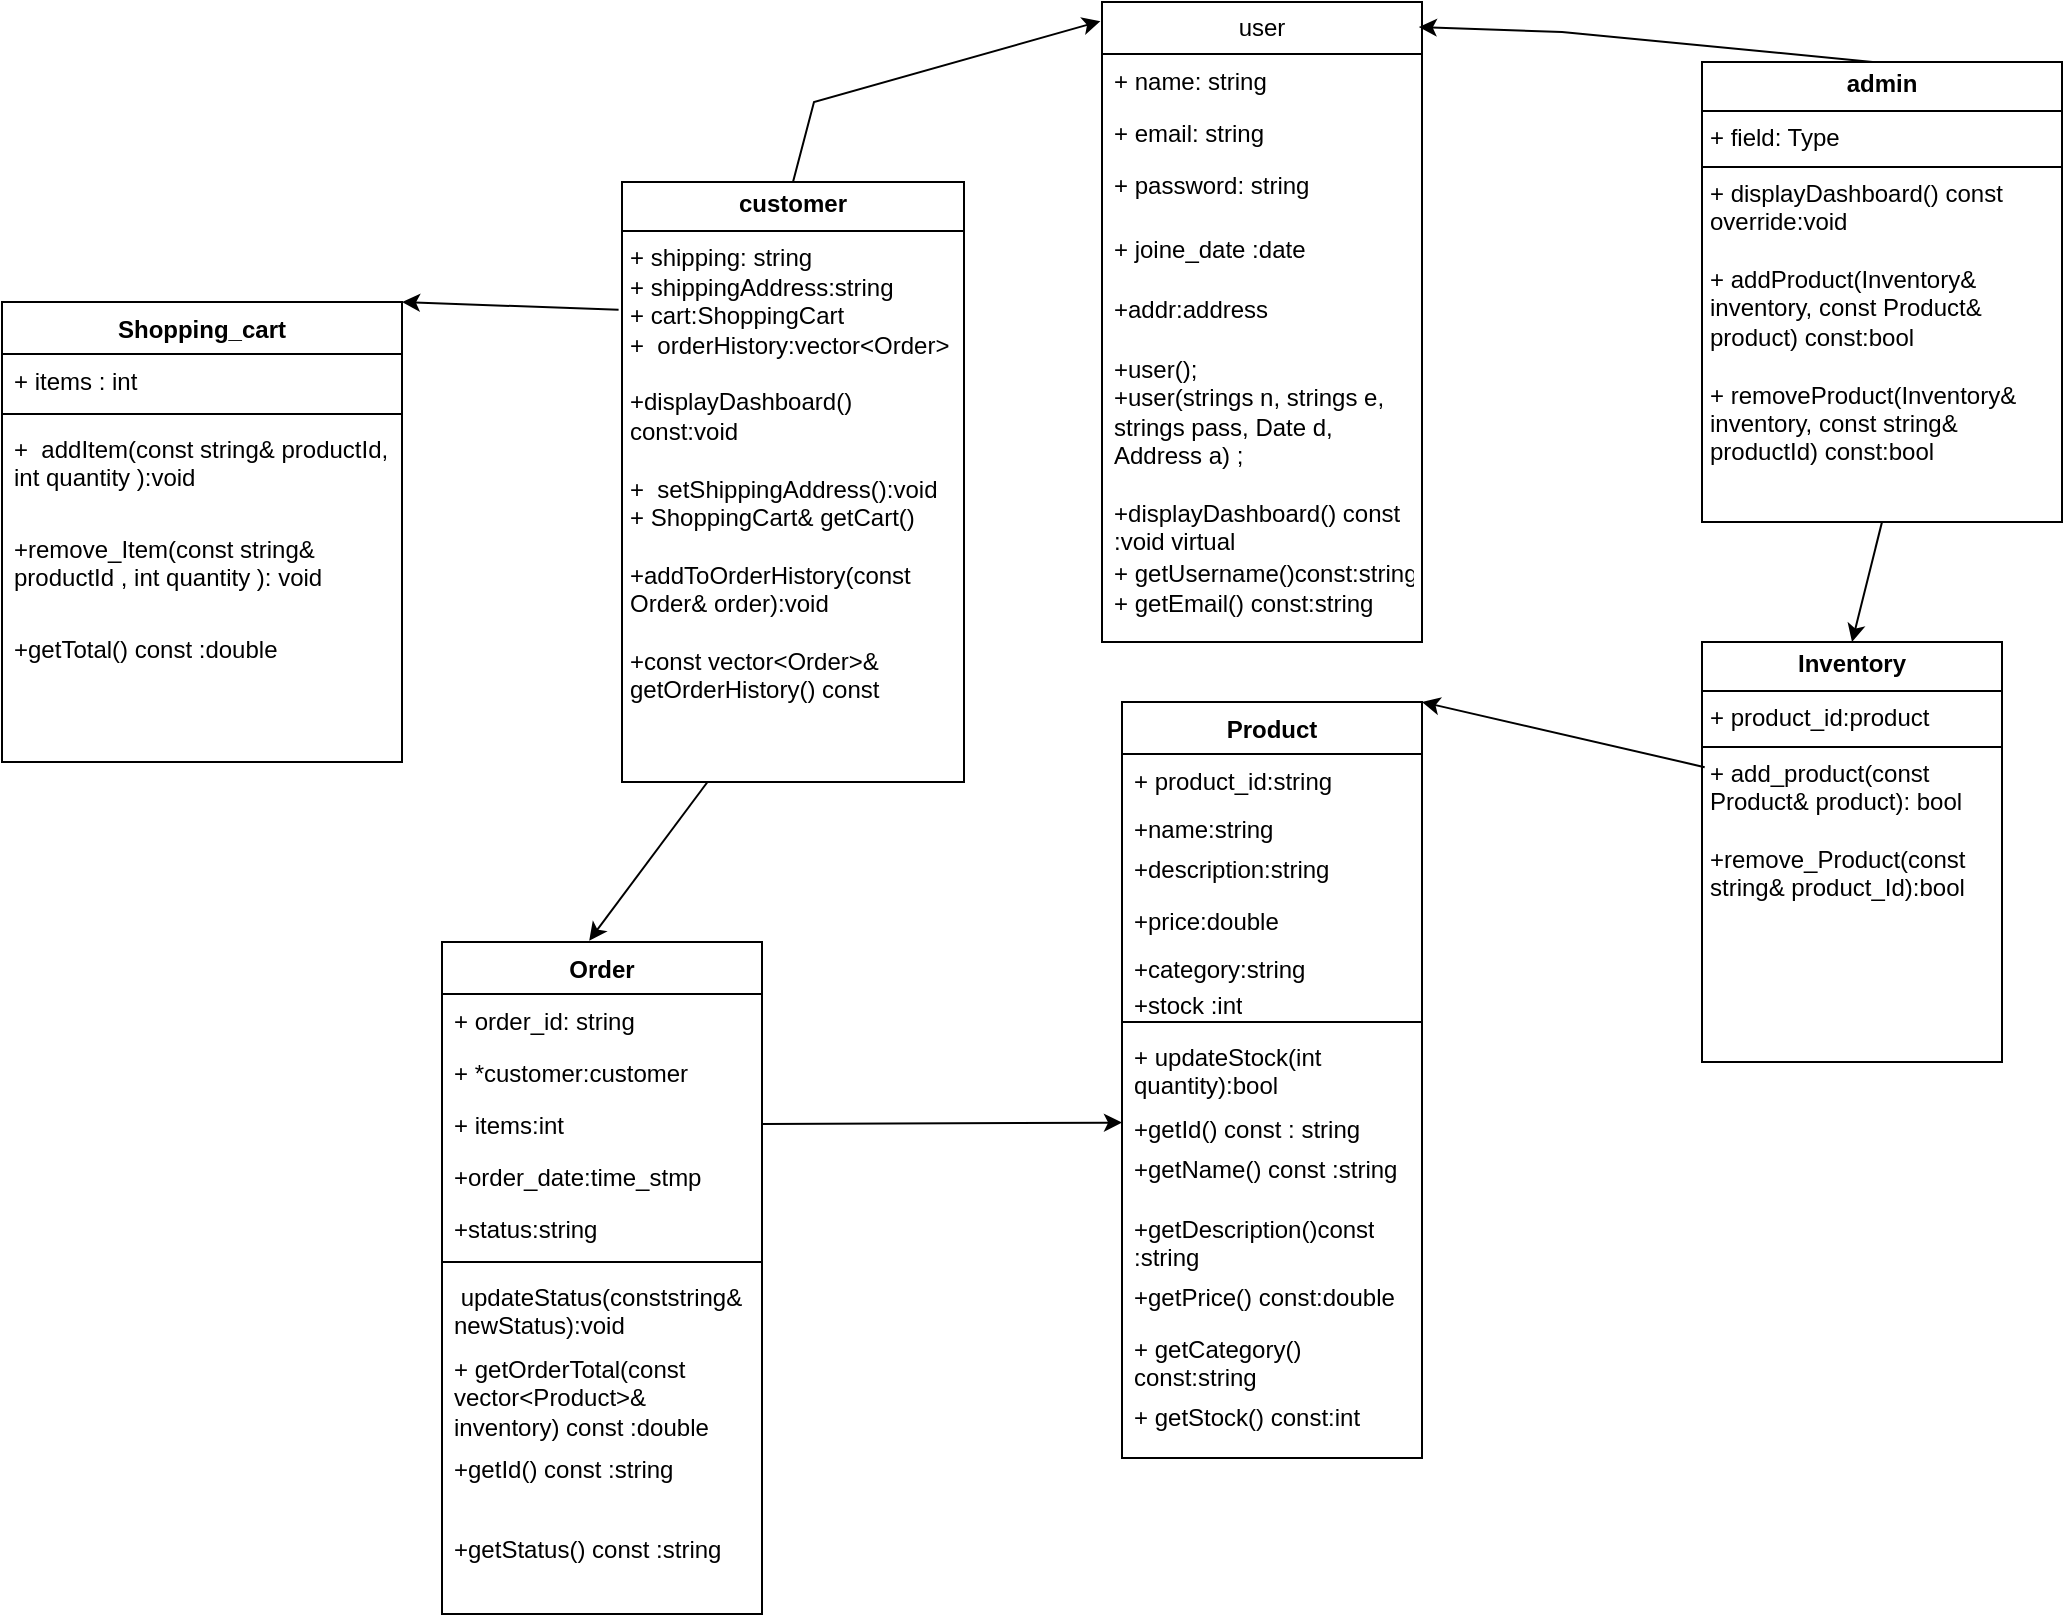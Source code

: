 <mxfile version="27.0.6">
  <diagram name="Page-1" id="e7e014a7-5840-1c2e-5031-d8a46d1fe8dd">
    <mxGraphModel dx="1884" dy="410" grid="1" gridSize="10" guides="1" tooltips="1" connect="1" arrows="1" fold="1" page="1" pageScale="1" pageWidth="1169" pageHeight="826" background="none" math="0" shadow="0">
      <root>
        <mxCell id="0" />
        <mxCell id="1" parent="0" />
        <mxCell id="_3tYd07YaPsQRmrrhwC6-42" value="user" style="swimlane;fontStyle=0;childLayout=stackLayout;horizontal=1;startSize=26;fillColor=none;horizontalStack=0;resizeParent=1;resizeParentMax=0;resizeLast=0;collapsible=1;marginBottom=0;whiteSpace=wrap;html=1;" vertex="1" parent="1">
          <mxGeometry x="300" y="10" width="160" height="320" as="geometry">
            <mxRectangle x="310" y="10" width="60" height="30" as="alternateBounds" />
          </mxGeometry>
        </mxCell>
        <mxCell id="_3tYd07YaPsQRmrrhwC6-43" value="+ name: string" style="text;strokeColor=none;fillColor=none;align=left;verticalAlign=top;spacingLeft=4;spacingRight=4;overflow=hidden;rotatable=0;points=[[0,0.5],[1,0.5]];portConstraint=eastwest;whiteSpace=wrap;html=1;" vertex="1" parent="_3tYd07YaPsQRmrrhwC6-42">
          <mxGeometry y="26" width="160" height="26" as="geometry" />
        </mxCell>
        <mxCell id="_3tYd07YaPsQRmrrhwC6-44" value="+ email: string" style="text;strokeColor=none;fillColor=none;align=left;verticalAlign=top;spacingLeft=4;spacingRight=4;overflow=hidden;rotatable=0;points=[[0,0.5],[1,0.5]];portConstraint=eastwest;whiteSpace=wrap;html=1;" vertex="1" parent="_3tYd07YaPsQRmrrhwC6-42">
          <mxGeometry y="52" width="160" height="26" as="geometry" />
        </mxCell>
        <mxCell id="_3tYd07YaPsQRmrrhwC6-45" value="+ password: string" style="text;strokeColor=none;fillColor=none;align=left;verticalAlign=top;spacingLeft=4;spacingRight=4;overflow=hidden;rotatable=0;points=[[0,0.5],[1,0.5]];portConstraint=eastwest;whiteSpace=wrap;html=1;" vertex="1" parent="_3tYd07YaPsQRmrrhwC6-42">
          <mxGeometry y="78" width="160" height="32" as="geometry" />
        </mxCell>
        <mxCell id="_3tYd07YaPsQRmrrhwC6-46" value="+ joine_date :date&lt;div&gt;&lt;br&gt;&lt;/div&gt;" style="text;strokeColor=none;fillColor=none;align=left;verticalAlign=top;spacingLeft=4;spacingRight=4;overflow=hidden;rotatable=0;points=[[0,0.5],[1,0.5]];portConstraint=eastwest;whiteSpace=wrap;html=1;" vertex="1" parent="_3tYd07YaPsQRmrrhwC6-42">
          <mxGeometry y="110" width="160" height="30" as="geometry" />
        </mxCell>
        <mxCell id="_3tYd07YaPsQRmrrhwC6-48" value="+addr:address" style="text;strokeColor=none;fillColor=none;align=left;verticalAlign=top;spacingLeft=4;spacingRight=4;overflow=hidden;rotatable=0;points=[[0,0.5],[1,0.5]];portConstraint=eastwest;whiteSpace=wrap;html=1;" vertex="1" parent="_3tYd07YaPsQRmrrhwC6-42">
          <mxGeometry y="140" width="160" height="30" as="geometry" />
        </mxCell>
        <mxCell id="_3tYd07YaPsQRmrrhwC6-47" value="&lt;div&gt;+user();&lt;/div&gt;&lt;div&gt;+user(strings n, strings e, strings pass, Date d, Address a) ;&lt;/div&gt;&lt;div&gt;&lt;br&gt;&lt;/div&gt;&lt;div&gt;+&lt;span style=&quot;background-color: transparent; color: light-dark(rgb(0, 0, 0), rgb(255, 255, 255));&quot;&gt;displayDashboard() const :void virtual&lt;/span&gt;&lt;span style=&quot;font-size: 12.573px; color: light-dark(rgb(233, 174, 126), rgb(123, 72, 31)); font-family: Menlo, &amp;quot;Roboto Mono&amp;quot;, &amp;quot;Courier New&amp;quot;, Courier, monospace, Inter, sans-serif; background-color: transparent; white-space: pre;&quot;&gt;&#x9;&lt;/span&gt;&lt;/div&gt;&lt;div&gt;+&lt;span style=&quot;white-space: normal;&quot;&gt;&lt;span style=&quot;background-color: transparent;&quot;&gt;&amp;nbsp;getUsername()const:string&lt;/span&gt;&lt;/span&gt;&lt;/div&gt;&lt;div&gt;&lt;span style=&quot;white-space: normal;&quot;&gt;+ getEmail() const:string&lt;/span&gt;&lt;/div&gt;" style="text;strokeColor=none;fillColor=none;align=left;verticalAlign=top;spacingLeft=4;spacingRight=4;overflow=hidden;rotatable=0;points=[[0,0.5],[1,0.5]];portConstraint=eastwest;whiteSpace=wrap;html=1;" vertex="1" parent="_3tYd07YaPsQRmrrhwC6-42">
          <mxGeometry y="170" width="160" height="150" as="geometry" />
        </mxCell>
        <mxCell id="_3tYd07YaPsQRmrrhwC6-49" value="&lt;p style=&quot;margin:0px;margin-top:4px;text-align:center;&quot;&gt;&lt;b&gt;customer&lt;/b&gt;&lt;/p&gt;&lt;hr size=&quot;1&quot; style=&quot;border-style:solid;&quot;&gt;&lt;p style=&quot;margin:0px;margin-left:4px;&quot;&gt;+ shipping: string&lt;/p&gt;&lt;p style=&quot;margin: 0px 0px 0px 4px;&quot;&gt;+&lt;span style=&quot;background-color: transparent;&quot;&gt;&amp;nbsp;shippingAddress:string&lt;/span&gt;&lt;/p&gt;&lt;p style=&quot;margin: 0px 0px 0px 4px;&quot;&gt;+ cart:&lt;span style=&quot;background-color: transparent; color: light-dark(rgb(0, 0, 0), rgb(255, 255, 255));&quot;&gt;ShoppingCart&lt;/span&gt;&lt;/p&gt;&lt;p style=&quot;margin: 0px 0px 0px 4px;&quot;&gt;+&amp;nbsp; orderHistory:&lt;span style=&quot;background-color: transparent; color: light-dark(rgb(0, 0, 0), rgb(255, 255, 255));&quot;&gt;vector&amp;lt;Order&amp;gt;&lt;/span&gt;&lt;/p&gt;&lt;p style=&quot;margin:0px;margin-left:4px;&quot;&gt;&lt;br&gt;&lt;/p&gt;&lt;p style=&quot;margin:0px;margin-left:4px;&quot;&gt;+displayDashboard() const:void&lt;/p&gt;&lt;p style=&quot;margin:0px;margin-left:4px;&quot;&gt;&lt;br&gt;&lt;/p&gt;&lt;p style=&quot;margin:0px;margin-left:4px;&quot;&gt;+&amp;nbsp; setShippingAddress():void&lt;/p&gt;&lt;p style=&quot;margin:0px;margin-left:4px;&quot;&gt;+&amp;nbsp;ShoppingCart&amp;amp; getCart()&amp;nbsp;&lt;/p&gt;&lt;p style=&quot;margin:0px;margin-left:4px;&quot;&gt;&lt;br&gt;&lt;/p&gt;&lt;p style=&quot;margin:0px;margin-left:4px;&quot;&gt;+addToOrderHistory(const Order&amp;amp; order):void&lt;/p&gt;&lt;p style=&quot;margin:0px;margin-left:4px;&quot;&gt;&lt;br&gt;&lt;/p&gt;&lt;p style=&quot;margin:0px;margin-left:4px;&quot;&gt;+const vector&amp;lt;Order&amp;gt;&amp;amp; getOrderHistory() const&lt;/p&gt;&lt;p style=&quot;margin:0px;margin-left:4px;&quot;&gt;&lt;br&gt;&lt;/p&gt;" style="verticalAlign=top;align=left;overflow=fill;html=1;whiteSpace=wrap;" vertex="1" parent="1">
          <mxGeometry x="60" y="100" width="171" height="300" as="geometry" />
        </mxCell>
        <mxCell id="_3tYd07YaPsQRmrrhwC6-50" value="&lt;p style=&quot;margin:0px;margin-top:4px;text-align:center;&quot;&gt;&lt;b&gt;admin&lt;/b&gt;&lt;/p&gt;&lt;hr size=&quot;1&quot; style=&quot;border-style:solid;&quot;&gt;&lt;p style=&quot;margin:0px;margin-left:4px;&quot;&gt;+ field: Type&lt;/p&gt;&lt;hr size=&quot;1&quot; style=&quot;border-style:solid;&quot;&gt;&lt;p style=&quot;margin:0px;margin-left:4px;&quot;&gt;+ displayDashboard() const override:void&lt;/p&gt;&lt;p style=&quot;margin:0px;margin-left:4px;&quot;&gt;&lt;br&gt;&lt;/p&gt;&lt;p style=&quot;margin:0px;margin-left:4px;&quot;&gt;+ addProduct(Inventory&amp;amp; inventory, const Product&amp;amp; product) const:bool&lt;/p&gt;&lt;p style=&quot;margin:0px;margin-left:4px;&quot;&gt;&lt;br&gt;&lt;/p&gt;&lt;p style=&quot;margin:0px;margin-left:4px;&quot;&gt;+ removeProduct(Inventory&amp;amp; inventory, const string&amp;amp; productId) const:bool&lt;/p&gt;" style="verticalAlign=top;align=left;overflow=fill;html=1;whiteSpace=wrap;" vertex="1" parent="1">
          <mxGeometry x="600" y="40" width="180" height="230" as="geometry" />
        </mxCell>
        <mxCell id="_3tYd07YaPsQRmrrhwC6-60" value="Product" style="swimlane;fontStyle=1;align=center;verticalAlign=top;childLayout=stackLayout;horizontal=1;startSize=26;horizontalStack=0;resizeParent=1;resizeParentMax=0;resizeLast=0;collapsible=1;marginBottom=0;whiteSpace=wrap;html=1;" vertex="1" parent="1">
          <mxGeometry x="310" y="360" width="150" height="378" as="geometry" />
        </mxCell>
        <mxCell id="_3tYd07YaPsQRmrrhwC6-61" value="+ product_id:string&amp;nbsp;" style="text;strokeColor=none;fillColor=none;align=left;verticalAlign=top;spacingLeft=4;spacingRight=4;overflow=hidden;rotatable=0;points=[[0,0.5],[1,0.5]];portConstraint=eastwest;whiteSpace=wrap;html=1;" vertex="1" parent="_3tYd07YaPsQRmrrhwC6-60">
          <mxGeometry y="26" width="150" height="24" as="geometry" />
        </mxCell>
        <mxCell id="_3tYd07YaPsQRmrrhwC6-64" value="+name:string" style="text;strokeColor=none;fillColor=none;align=left;verticalAlign=top;spacingLeft=4;spacingRight=4;overflow=hidden;rotatable=0;points=[[0,0.5],[1,0.5]];portConstraint=eastwest;whiteSpace=wrap;html=1;" vertex="1" parent="_3tYd07YaPsQRmrrhwC6-60">
          <mxGeometry y="50" width="150" height="20" as="geometry" />
        </mxCell>
        <mxCell id="_3tYd07YaPsQRmrrhwC6-67" value="+description:string" style="text;strokeColor=none;fillColor=none;align=left;verticalAlign=top;spacingLeft=4;spacingRight=4;overflow=hidden;rotatable=0;points=[[0,0.5],[1,0.5]];portConstraint=eastwest;whiteSpace=wrap;html=1;" vertex="1" parent="_3tYd07YaPsQRmrrhwC6-60">
          <mxGeometry y="70" width="150" height="26" as="geometry" />
        </mxCell>
        <mxCell id="_3tYd07YaPsQRmrrhwC6-66" value="+price:double" style="text;strokeColor=none;fillColor=none;align=left;verticalAlign=top;spacingLeft=4;spacingRight=4;overflow=hidden;rotatable=0;points=[[0,0.5],[1,0.5]];portConstraint=eastwest;whiteSpace=wrap;html=1;" vertex="1" parent="_3tYd07YaPsQRmrrhwC6-60">
          <mxGeometry y="96" width="150" height="24" as="geometry" />
        </mxCell>
        <mxCell id="_3tYd07YaPsQRmrrhwC6-65" value="+category:string" style="text;strokeColor=none;fillColor=none;align=left;verticalAlign=top;spacingLeft=4;spacingRight=4;overflow=hidden;rotatable=0;points=[[0,0.5],[1,0.5]];portConstraint=eastwest;whiteSpace=wrap;html=1;" vertex="1" parent="_3tYd07YaPsQRmrrhwC6-60">
          <mxGeometry y="120" width="150" height="18" as="geometry" />
        </mxCell>
        <mxCell id="_3tYd07YaPsQRmrrhwC6-68" value="+stock :int" style="text;strokeColor=none;fillColor=none;align=left;verticalAlign=top;spacingLeft=4;spacingRight=4;overflow=hidden;rotatable=0;points=[[0,0.5],[1,0.5]];portConstraint=eastwest;whiteSpace=wrap;html=1;" vertex="1" parent="_3tYd07YaPsQRmrrhwC6-60">
          <mxGeometry y="138" width="150" height="18" as="geometry" />
        </mxCell>
        <mxCell id="_3tYd07YaPsQRmrrhwC6-62" value="" style="line;strokeWidth=1;fillColor=none;align=left;verticalAlign=middle;spacingTop=-1;spacingLeft=3;spacingRight=3;rotatable=0;labelPosition=right;points=[];portConstraint=eastwest;strokeColor=inherit;" vertex="1" parent="_3tYd07YaPsQRmrrhwC6-60">
          <mxGeometry y="156" width="150" height="8" as="geometry" />
        </mxCell>
        <mxCell id="_3tYd07YaPsQRmrrhwC6-63" value="+ updateStock(int quantity):bool&lt;br&gt;&lt;div&gt;&lt;br&gt;&lt;/div&gt;" style="text;strokeColor=none;fillColor=none;align=left;verticalAlign=top;spacingLeft=4;spacingRight=4;overflow=hidden;rotatable=0;points=[[0,0.5],[1,0.5]];portConstraint=eastwest;whiteSpace=wrap;html=1;" vertex="1" parent="_3tYd07YaPsQRmrrhwC6-60">
          <mxGeometry y="164" width="150" height="36" as="geometry" />
        </mxCell>
        <mxCell id="_3tYd07YaPsQRmrrhwC6-71" value="+getId() const : string" style="text;strokeColor=none;fillColor=none;align=left;verticalAlign=top;spacingLeft=4;spacingRight=4;overflow=hidden;rotatable=0;points=[[0,0.5],[1,0.5]];portConstraint=eastwest;whiteSpace=wrap;html=1;" vertex="1" parent="_3tYd07YaPsQRmrrhwC6-60">
          <mxGeometry y="200" width="150" height="20" as="geometry" />
        </mxCell>
        <mxCell id="_3tYd07YaPsQRmrrhwC6-70" value="+getName() const :string" style="text;strokeColor=none;fillColor=none;align=left;verticalAlign=top;spacingLeft=4;spacingRight=4;overflow=hidden;rotatable=0;points=[[0,0.5],[1,0.5]];portConstraint=eastwest;whiteSpace=wrap;html=1;" vertex="1" parent="_3tYd07YaPsQRmrrhwC6-60">
          <mxGeometry y="220" width="150" height="30" as="geometry" />
        </mxCell>
        <mxCell id="_3tYd07YaPsQRmrrhwC6-69" value="+getDescription()const&lt;div&gt;:string&lt;/div&gt;" style="text;strokeColor=none;fillColor=none;align=left;verticalAlign=top;spacingLeft=4;spacingRight=4;overflow=hidden;rotatable=0;points=[[0,0.5],[1,0.5]];portConstraint=eastwest;whiteSpace=wrap;html=1;" vertex="1" parent="_3tYd07YaPsQRmrrhwC6-60">
          <mxGeometry y="250" width="150" height="34" as="geometry" />
        </mxCell>
        <mxCell id="_3tYd07YaPsQRmrrhwC6-73" value="+getPrice() const:double&amp;nbsp;" style="text;strokeColor=none;fillColor=none;align=left;verticalAlign=top;spacingLeft=4;spacingRight=4;overflow=hidden;rotatable=0;points=[[0,0.5],[1,0.5]];portConstraint=eastwest;whiteSpace=wrap;html=1;" vertex="1" parent="_3tYd07YaPsQRmrrhwC6-60">
          <mxGeometry y="284" width="150" height="26" as="geometry" />
        </mxCell>
        <mxCell id="_3tYd07YaPsQRmrrhwC6-72" value="+&amp;nbsp;getCategory() const:string" style="text;strokeColor=none;fillColor=none;align=left;verticalAlign=top;spacingLeft=4;spacingRight=4;overflow=hidden;rotatable=0;points=[[0,0.5],[1,0.5]];portConstraint=eastwest;whiteSpace=wrap;html=1;" vertex="1" parent="_3tYd07YaPsQRmrrhwC6-60">
          <mxGeometry y="310" width="150" height="34" as="geometry" />
        </mxCell>
        <mxCell id="_3tYd07YaPsQRmrrhwC6-74" value="+&amp;nbsp;getStock() const:int" style="text;strokeColor=none;fillColor=none;align=left;verticalAlign=top;spacingLeft=4;spacingRight=4;overflow=hidden;rotatable=0;points=[[0,0.5],[1,0.5]];portConstraint=eastwest;whiteSpace=wrap;html=1;" vertex="1" parent="_3tYd07YaPsQRmrrhwC6-60">
          <mxGeometry y="344" width="150" height="34" as="geometry" />
        </mxCell>
        <mxCell id="_3tYd07YaPsQRmrrhwC6-76" value="&lt;p style=&quot;margin:0px;margin-top:4px;text-align:center;&quot;&gt;&lt;b&gt;Inventory&lt;/b&gt;&lt;/p&gt;&lt;hr size=&quot;1&quot; style=&quot;border-style:solid;&quot;&gt;&lt;p style=&quot;margin:0px;margin-left:4px;&quot;&gt;+ product_id:product&lt;/p&gt;&lt;hr size=&quot;1&quot; style=&quot;border-style:solid;&quot;&gt;&lt;p style=&quot;margin:0px;margin-left:4px;&quot;&gt;+ add_product(const Product&amp;amp; product): bool&lt;/p&gt;&lt;p style=&quot;margin:0px;margin-left:4px;&quot;&gt;&amp;nbsp;&lt;/p&gt;&lt;p style=&quot;margin:0px;margin-left:4px;&quot;&gt;+remove_Product(const&lt;/p&gt;&lt;p style=&quot;margin:0px;margin-left:4px;&quot;&gt;string&amp;amp; product_Id):bool&lt;/p&gt;&lt;p style=&quot;margin:0px;margin-left:4px;&quot;&gt;&lt;br&gt;&lt;/p&gt;&lt;p style=&quot;margin:0px;margin-left:4px;&quot;&gt;&lt;br&gt;&lt;/p&gt;&lt;p style=&quot;margin:0px;margin-left:4px;&quot;&gt;&lt;br&gt;&lt;/p&gt;" style="verticalAlign=top;align=left;overflow=fill;html=1;whiteSpace=wrap;" vertex="1" parent="1">
          <mxGeometry x="600" y="330" width="150" height="210" as="geometry" />
        </mxCell>
        <mxCell id="_3tYd07YaPsQRmrrhwC6-77" value="Order" style="swimlane;fontStyle=1;align=center;verticalAlign=top;childLayout=stackLayout;horizontal=1;startSize=26;horizontalStack=0;resizeParent=1;resizeParentMax=0;resizeLast=0;collapsible=1;marginBottom=0;whiteSpace=wrap;html=1;" vertex="1" parent="1">
          <mxGeometry x="-30" y="480" width="160" height="336" as="geometry">
            <mxRectangle x="-30" y="480" width="70" height="30" as="alternateBounds" />
          </mxGeometry>
        </mxCell>
        <mxCell id="_3tYd07YaPsQRmrrhwC6-78" value="+ order_id: string" style="text;strokeColor=none;fillColor=none;align=left;verticalAlign=top;spacingLeft=4;spacingRight=4;overflow=hidden;rotatable=0;points=[[0,0.5],[1,0.5]];portConstraint=eastwest;whiteSpace=wrap;html=1;" vertex="1" parent="_3tYd07YaPsQRmrrhwC6-77">
          <mxGeometry y="26" width="160" height="26" as="geometry" />
        </mxCell>
        <mxCell id="_3tYd07YaPsQRmrrhwC6-83" value="+ *customer:customer" style="text;strokeColor=none;fillColor=none;align=left;verticalAlign=top;spacingLeft=4;spacingRight=4;overflow=hidden;rotatable=0;points=[[0,0.5],[1,0.5]];portConstraint=eastwest;whiteSpace=wrap;html=1;" vertex="1" parent="_3tYd07YaPsQRmrrhwC6-77">
          <mxGeometry y="52" width="160" height="26" as="geometry" />
        </mxCell>
        <mxCell id="_3tYd07YaPsQRmrrhwC6-82" value="+ items:int" style="text;strokeColor=none;fillColor=none;align=left;verticalAlign=top;spacingLeft=4;spacingRight=4;overflow=hidden;rotatable=0;points=[[0,0.5],[1,0.5]];portConstraint=eastwest;whiteSpace=wrap;html=1;" vertex="1" parent="_3tYd07YaPsQRmrrhwC6-77">
          <mxGeometry y="78" width="160" height="26" as="geometry" />
        </mxCell>
        <mxCell id="_3tYd07YaPsQRmrrhwC6-81" value="+order_date:time_stmp" style="text;strokeColor=none;fillColor=none;align=left;verticalAlign=top;spacingLeft=4;spacingRight=4;overflow=hidden;rotatable=0;points=[[0,0.5],[1,0.5]];portConstraint=eastwest;whiteSpace=wrap;html=1;" vertex="1" parent="_3tYd07YaPsQRmrrhwC6-77">
          <mxGeometry y="104" width="160" height="26" as="geometry" />
        </mxCell>
        <mxCell id="_3tYd07YaPsQRmrrhwC6-84" value="+status:string" style="text;strokeColor=none;fillColor=none;align=left;verticalAlign=top;spacingLeft=4;spacingRight=4;overflow=hidden;rotatable=0;points=[[0,0.5],[1,0.5]];portConstraint=eastwest;whiteSpace=wrap;html=1;" vertex="1" parent="_3tYd07YaPsQRmrrhwC6-77">
          <mxGeometry y="130" width="160" height="26" as="geometry" />
        </mxCell>
        <mxCell id="_3tYd07YaPsQRmrrhwC6-79" value="" style="line;strokeWidth=1;fillColor=none;align=left;verticalAlign=middle;spacingTop=-1;spacingLeft=3;spacingRight=3;rotatable=0;labelPosition=right;points=[];portConstraint=eastwest;strokeColor=inherit;" vertex="1" parent="_3tYd07YaPsQRmrrhwC6-77">
          <mxGeometry y="156" width="160" height="8" as="geometry" />
        </mxCell>
        <mxCell id="_3tYd07YaPsQRmrrhwC6-80" value="&amp;nbsp;updateStatus(conststring&amp;amp; newStatus):void" style="text;strokeColor=none;fillColor=none;align=left;verticalAlign=top;spacingLeft=4;spacingRight=4;overflow=hidden;rotatable=0;points=[[0,0.5],[1,0.5]];portConstraint=eastwest;whiteSpace=wrap;html=1;" vertex="1" parent="_3tYd07YaPsQRmrrhwC6-77">
          <mxGeometry y="164" width="160" height="36" as="geometry" />
        </mxCell>
        <mxCell id="_3tYd07YaPsQRmrrhwC6-86" value="+ getOrderTotal(const vector&amp;lt;Product&amp;gt;&amp;amp; inventory) const :double" style="text;strokeColor=none;fillColor=none;align=left;verticalAlign=top;spacingLeft=4;spacingRight=4;overflow=hidden;rotatable=0;points=[[0,0.5],[1,0.5]];portConstraint=eastwest;whiteSpace=wrap;html=1;" vertex="1" parent="_3tYd07YaPsQRmrrhwC6-77">
          <mxGeometry y="200" width="160" height="50" as="geometry" />
        </mxCell>
        <mxCell id="_3tYd07YaPsQRmrrhwC6-85" value="+getId() const :string&lt;div&gt;&lt;br&gt;&lt;/div&gt;" style="text;strokeColor=none;fillColor=none;align=left;verticalAlign=top;spacingLeft=4;spacingRight=4;overflow=hidden;rotatable=0;points=[[0,0.5],[1,0.5]];portConstraint=eastwest;whiteSpace=wrap;html=1;" vertex="1" parent="_3tYd07YaPsQRmrrhwC6-77">
          <mxGeometry y="250" width="160" height="40" as="geometry" />
        </mxCell>
        <mxCell id="_3tYd07YaPsQRmrrhwC6-87" value="+getStatus() const :string" style="text;strokeColor=none;fillColor=none;align=left;verticalAlign=top;spacingLeft=4;spacingRight=4;overflow=hidden;rotatable=0;points=[[0,0.5],[1,0.5]];portConstraint=eastwest;whiteSpace=wrap;html=1;" vertex="1" parent="_3tYd07YaPsQRmrrhwC6-77">
          <mxGeometry y="290" width="160" height="46" as="geometry" />
        </mxCell>
        <mxCell id="_3tYd07YaPsQRmrrhwC6-88" value="Shopping_cart" style="swimlane;fontStyle=1;align=center;verticalAlign=top;childLayout=stackLayout;horizontal=1;startSize=26;horizontalStack=0;resizeParent=1;resizeParentMax=0;resizeLast=0;collapsible=1;marginBottom=0;whiteSpace=wrap;html=1;" vertex="1" parent="1">
          <mxGeometry x="-250" y="160" width="200" height="230" as="geometry">
            <mxRectangle x="-300" y="504" width="120" height="30" as="alternateBounds" />
          </mxGeometry>
        </mxCell>
        <mxCell id="_3tYd07YaPsQRmrrhwC6-89" value="+ items : int" style="text;strokeColor=none;fillColor=none;align=left;verticalAlign=top;spacingLeft=4;spacingRight=4;overflow=hidden;rotatable=0;points=[[0,0.5],[1,0.5]];portConstraint=eastwest;whiteSpace=wrap;html=1;" vertex="1" parent="_3tYd07YaPsQRmrrhwC6-88">
          <mxGeometry y="26" width="200" height="26" as="geometry" />
        </mxCell>
        <mxCell id="_3tYd07YaPsQRmrrhwC6-90" value="" style="line;strokeWidth=1;fillColor=none;align=left;verticalAlign=middle;spacingTop=-1;spacingLeft=3;spacingRight=3;rotatable=0;labelPosition=right;points=[];portConstraint=eastwest;strokeColor=inherit;" vertex="1" parent="_3tYd07YaPsQRmrrhwC6-88">
          <mxGeometry y="52" width="200" height="8" as="geometry" />
        </mxCell>
        <mxCell id="_3tYd07YaPsQRmrrhwC6-91" value="+&amp;nbsp; addItem(const string&amp;amp; productId, int quantity ):void" style="text;strokeColor=none;fillColor=none;align=left;verticalAlign=top;spacingLeft=4;spacingRight=4;overflow=hidden;rotatable=0;points=[[0,0.5],[1,0.5]];portConstraint=eastwest;whiteSpace=wrap;html=1;" vertex="1" parent="_3tYd07YaPsQRmrrhwC6-88">
          <mxGeometry y="60" width="200" height="50" as="geometry" />
        </mxCell>
        <mxCell id="_3tYd07YaPsQRmrrhwC6-92" value="+remove_Item(const string&amp;amp; productId , int quantity ): void" style="text;strokeColor=none;fillColor=none;align=left;verticalAlign=top;spacingLeft=4;spacingRight=4;overflow=hidden;rotatable=0;points=[[0,0.5],[1,0.5]];portConstraint=eastwest;whiteSpace=wrap;html=1;" vertex="1" parent="_3tYd07YaPsQRmrrhwC6-88">
          <mxGeometry y="110" width="200" height="50" as="geometry" />
        </mxCell>
        <mxCell id="_3tYd07YaPsQRmrrhwC6-93" value="+getTotal() const :double" style="text;strokeColor=none;fillColor=none;align=left;verticalAlign=top;spacingLeft=4;spacingRight=4;overflow=hidden;rotatable=0;points=[[0,0.5],[1,0.5]];portConstraint=eastwest;whiteSpace=wrap;html=1;" vertex="1" parent="_3tYd07YaPsQRmrrhwC6-88">
          <mxGeometry y="160" width="200" height="70" as="geometry" />
        </mxCell>
        <mxCell id="_3tYd07YaPsQRmrrhwC6-97" value="" style="endArrow=classic;html=1;rounded=0;exitX=0.5;exitY=0;exitDx=0;exitDy=0;entryX=-0.005;entryY=0.03;entryDx=0;entryDy=0;entryPerimeter=0;" edge="1" parent="1" source="_3tYd07YaPsQRmrrhwC6-49" target="_3tYd07YaPsQRmrrhwC6-42">
          <mxGeometry width="50" height="50" relative="1" as="geometry">
            <mxPoint x="120" y="90" as="sourcePoint" />
            <mxPoint x="350" y="60" as="targetPoint" />
            <Array as="points">
              <mxPoint x="156" y="60" />
            </Array>
          </mxGeometry>
        </mxCell>
        <mxCell id="_3tYd07YaPsQRmrrhwC6-98" value="" style="endArrow=classic;html=1;rounded=0;exitX=0.474;exitY=0;exitDx=0;exitDy=0;exitPerimeter=0;entryX=0.99;entryY=0.039;entryDx=0;entryDy=0;entryPerimeter=0;" edge="1" parent="1" source="_3tYd07YaPsQRmrrhwC6-50" target="_3tYd07YaPsQRmrrhwC6-42">
          <mxGeometry width="50" height="50" relative="1" as="geometry">
            <mxPoint x="430" y="110" as="sourcePoint" />
            <mxPoint x="360" y="80" as="targetPoint" />
            <Array as="points">
              <mxPoint x="530" y="25" />
            </Array>
          </mxGeometry>
        </mxCell>
        <mxCell id="_3tYd07YaPsQRmrrhwC6-109" value="" style="endArrow=classic;html=1;rounded=0;exitX=-0.01;exitY=0.213;exitDx=0;exitDy=0;exitPerimeter=0;entryX=1;entryY=0;entryDx=0;entryDy=0;" edge="1" parent="1" source="_3tYd07YaPsQRmrrhwC6-49" target="_3tYd07YaPsQRmrrhwC6-88">
          <mxGeometry width="50" height="50" relative="1" as="geometry">
            <mxPoint x="-50" y="220" as="sourcePoint" />
            <mxPoint y="170" as="targetPoint" />
          </mxGeometry>
        </mxCell>
        <mxCell id="_3tYd07YaPsQRmrrhwC6-110" value="" style="endArrow=classic;html=1;rounded=0;exitX=0.25;exitY=1;exitDx=0;exitDy=0;entryX=0.46;entryY=-0.002;entryDx=0;entryDy=0;entryPerimeter=0;" edge="1" parent="1" source="_3tYd07YaPsQRmrrhwC6-49" target="_3tYd07YaPsQRmrrhwC6-77">
          <mxGeometry width="50" height="50" relative="1" as="geometry">
            <mxPoint x="-60" y="470" as="sourcePoint" />
            <mxPoint x="-10" y="420" as="targetPoint" />
          </mxGeometry>
        </mxCell>
        <mxCell id="_3tYd07YaPsQRmrrhwC6-111" value="" style="endArrow=classic;html=1;rounded=0;exitX=0.009;exitY=0.298;exitDx=0;exitDy=0;exitPerimeter=0;entryX=1;entryY=0;entryDx=0;entryDy=0;" edge="1" parent="1" source="_3tYd07YaPsQRmrrhwC6-76" target="_3tYd07YaPsQRmrrhwC6-60">
          <mxGeometry width="50" height="50" relative="1" as="geometry">
            <mxPoint x="470" y="470" as="sourcePoint" />
            <mxPoint x="520" y="420" as="targetPoint" />
          </mxGeometry>
        </mxCell>
        <mxCell id="_3tYd07YaPsQRmrrhwC6-112" value="" style="endArrow=classic;html=1;rounded=0;exitX=0.5;exitY=1;exitDx=0;exitDy=0;entryX=0.5;entryY=0;entryDx=0;entryDy=0;" edge="1" parent="1" source="_3tYd07YaPsQRmrrhwC6-50" target="_3tYd07YaPsQRmrrhwC6-76">
          <mxGeometry width="50" height="50" relative="1" as="geometry">
            <mxPoint x="600" y="340" as="sourcePoint" />
            <mxPoint x="650" y="290" as="targetPoint" />
          </mxGeometry>
        </mxCell>
        <mxCell id="_3tYd07YaPsQRmrrhwC6-113" value="" style="endArrow=classic;html=1;rounded=0;exitX=1;exitY=0.5;exitDx=0;exitDy=0;" edge="1" parent="1" source="_3tYd07YaPsQRmrrhwC6-82" target="_3tYd07YaPsQRmrrhwC6-71">
          <mxGeometry width="50" height="50" relative="1" as="geometry">
            <mxPoint x="210" y="610" as="sourcePoint" />
            <mxPoint x="260" y="560" as="targetPoint" />
          </mxGeometry>
        </mxCell>
      </root>
    </mxGraphModel>
  </diagram>
</mxfile>
